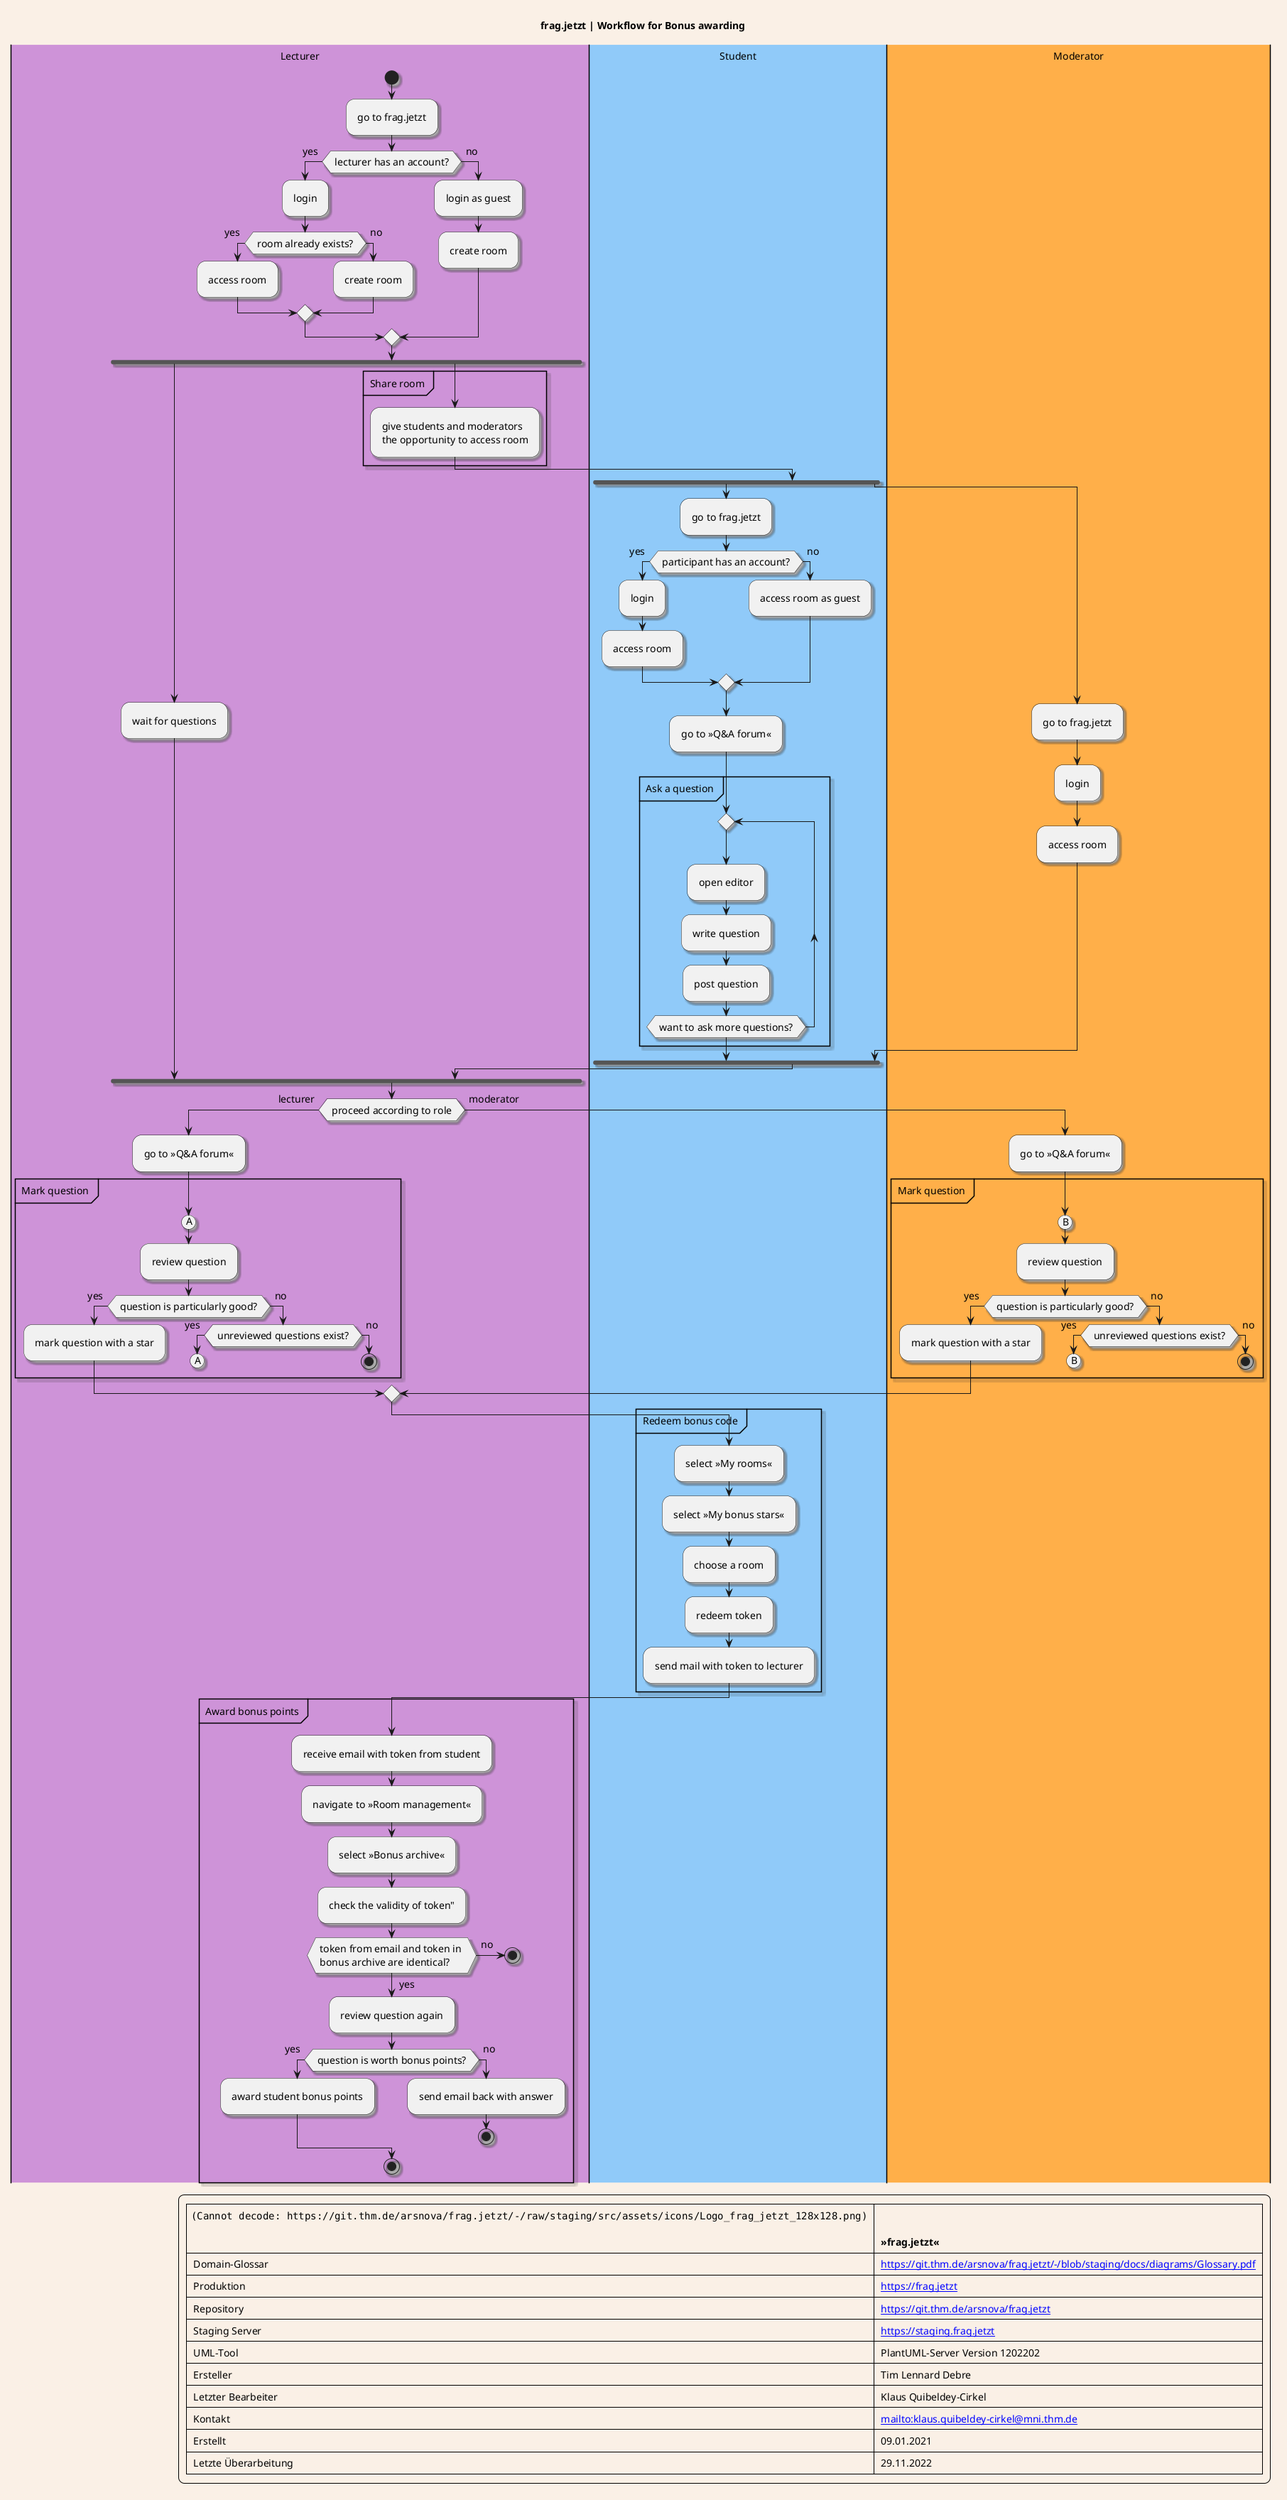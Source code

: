 @startuml
title frag.jetzt | Workflow for Bonus awarding

skinparam backgroundColor Linen
skinparam shadowing true
skinparam defaultFontSize 14
skinparam Padding 6

|#CE93D8|Lecturer|

start

:go to frag.jetzt;
if(lecturer has an account?) then (yes)
    :login;
    if(room already exists?) then (yes)
        :access room;
    else (no)
        :create room;
    endif
else (no)
    :login as guest;
    :create room;
endif

fork
    :wait for questions;
fork again
partition "Share room" {
    :give students and moderators 
    the opportunity to access room;
}

|#90CAF9|Student|

fork
    :go to frag.jetzt;
    if(participant has an account?) then (yes)
        :login;
        :access room;
    else (no)
        :access room as guest;
    endif
    :go to »Q&A forum«;
    partition "Ask a question" {
    repeat
        :open editor;
        :write question;
        :post question;
    repeat while (want to ask more questions?)
    }

fork again
    |#FFAF49|Moderator|
    :go to frag.jetzt;
    :login;
    :access room;
    |Student|
end fork
|Lecturer|
end fork

if (proceed according to role) then (lecturer)
    :go to »Q&A forum«;
    
    partition "Mark question" {
    (A)
    :review question;
    if(question is particularly good?) then (yes)
        :mark question with a star;
    else (no)
        if(unreviewed questions exist?) then (yes)
           (A)
           detach
        else (no)
            stop
        endif
    endif
    }
    else (moderator)
        |Moderator|
        :go to »Q&A forum«;
        partition "Mark question" {
        (B)
        :review question;
        if(question is particularly good?) then (yes)
            :mark question with a star;
        else (no)
            if(unreviewed questions exist?) then (yes)
               (B)
               detach
            else (no)
                stop
            endif
        endif
        }
endif


|Student|

partition "Redeem bonus code" {
:select »My rooms«;
:select »My bonus stars«;
:choose a room;
:redeem token;
:send mail with token to lecturer;
}

|Lecturer|

partition "Award bonus points" {
:receive email with token from student;
:navigate to »Room management«;
:select »Bonus archive«;
:check the validity of token";
if(token from email and token in 
bonus archive are identical?) then (yes)
    :review question again;
    if(question is worth bonus points?) then (yes)
        :award student bonus points;
    else (no)
        :send email back with answer;
        stop
    endif
else (no)
    stop
endif
Stop
}


legend right
  |<img:https://git.thm.de/arsnova/frag.jetzt/-/raw/staging/src/assets/icons/Logo_frag_jetzt_128x128.png> |= \n\n »frag.jetzt« |
  | Domain-Glossar | [[https://git.thm.de/arsnova/frag.jetzt/-/blob/staging/docs/diagrams/Glossary.pdf]] |
  | Produktion | [[https://frag.jetzt]] |
  | Repository | [[https://git.thm.de/arsnova/frag.jetzt]] |
  | Staging Server | [[https://staging.frag.jetzt]] |
  | UML-Tool| PlantUML-Server Version 1202202|
  | Ersteller| Tim Lennard Debre|
  | Letzter Bearbeiter| Klaus Quibeldey-Cirkel|
  | Kontakt| [[mailto:klaus.quibeldey-cirkel@mni.thm.de]] |
  | Erstellt| 09.01.2021 |
  | Letzte Überarbeitung| 29.11.2022 |
end legend
@enduml